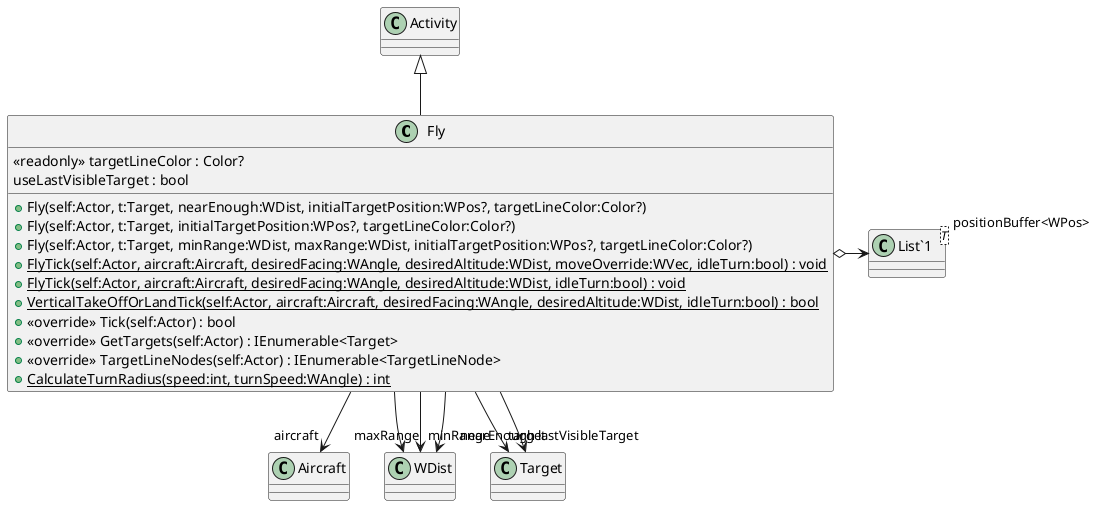 @startuml
class Fly {
    <<readonly>> targetLineColor : Color?
    useLastVisibleTarget : bool
    + Fly(self:Actor, t:Target, nearEnough:WDist, initialTargetPosition:WPos?, targetLineColor:Color?)
    + Fly(self:Actor, t:Target, initialTargetPosition:WPos?, targetLineColor:Color?)
    + Fly(self:Actor, t:Target, minRange:WDist, maxRange:WDist, initialTargetPosition:WPos?, targetLineColor:Color?)
    + {static} FlyTick(self:Actor, aircraft:Aircraft, desiredFacing:WAngle, desiredAltitude:WDist, moveOverride:WVec, idleTurn:bool) : void
    + {static} FlyTick(self:Actor, aircraft:Aircraft, desiredFacing:WAngle, desiredAltitude:WDist, idleTurn:bool) : void
    + {static} VerticalTakeOffOrLandTick(self:Actor, aircraft:Aircraft, desiredFacing:WAngle, desiredAltitude:WDist, idleTurn:bool) : bool
    + <<override>> Tick(self:Actor) : bool
    + <<override>> GetTargets(self:Actor) : IEnumerable<Target>
    + <<override>> TargetLineNodes(self:Actor) : IEnumerable<TargetLineNode>
    + {static} CalculateTurnRadius(speed:int, turnSpeed:WAngle) : int
}
class "List`1"<T> {
}
Activity <|-- Fly
Fly --> "aircraft" Aircraft
Fly --> "maxRange" WDist
Fly --> "minRange" WDist
Fly --> "nearEnough" WDist
Fly --> "target" Target
Fly --> "lastVisibleTarget" Target
Fly o-> "positionBuffer<WPos>" "List`1"
@enduml
